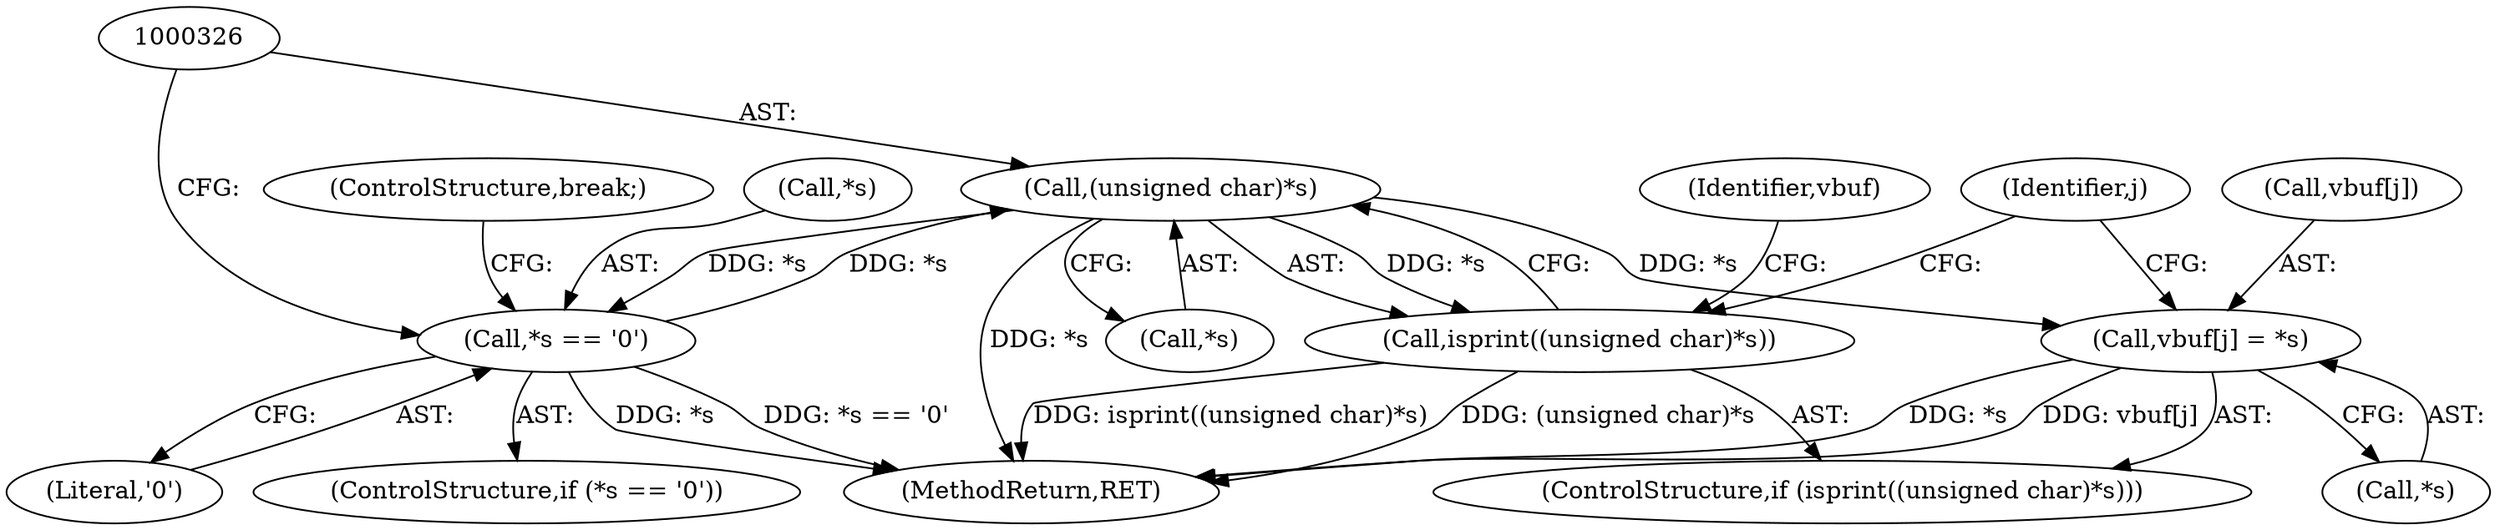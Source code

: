 digraph "0_file_6d209c1c489457397a5763bca4b28e43aac90391_0@pointer" {
"1000325" [label="(Call,(unsigned char)*s)"];
"1000318" [label="(Call,*s == '\0')"];
"1000325" [label="(Call,(unsigned char)*s)"];
"1000324" [label="(Call,isprint((unsigned char)*s))"];
"1000329" [label="(Call,vbuf[j] = *s)"];
"1000331" [label="(Identifier,vbuf)"];
"1000318" [label="(Call,*s == '\0')"];
"1000325" [label="(Call,(unsigned char)*s)"];
"1000501" [label="(MethodReturn,RET)"];
"1000327" [label="(Call,*s)"];
"1000322" [label="(ControlStructure,break;)"];
"1000333" [label="(Call,*s)"];
"1000329" [label="(Call,vbuf[j] = *s)"];
"1000319" [label="(Call,*s)"];
"1000312" [label="(Identifier,j)"];
"1000324" [label="(Call,isprint((unsigned char)*s))"];
"1000323" [label="(ControlStructure,if (isprint((unsigned char)*s)))"];
"1000321" [label="(Literal,'\0')"];
"1000330" [label="(Call,vbuf[j])"];
"1000317" [label="(ControlStructure,if (*s == '\0'))"];
"1000325" -> "1000324"  [label="AST: "];
"1000325" -> "1000327"  [label="CFG: "];
"1000326" -> "1000325"  [label="AST: "];
"1000327" -> "1000325"  [label="AST: "];
"1000324" -> "1000325"  [label="CFG: "];
"1000325" -> "1000501"  [label="DDG: *s"];
"1000325" -> "1000318"  [label="DDG: *s"];
"1000325" -> "1000324"  [label="DDG: *s"];
"1000318" -> "1000325"  [label="DDG: *s"];
"1000325" -> "1000329"  [label="DDG: *s"];
"1000318" -> "1000317"  [label="AST: "];
"1000318" -> "1000321"  [label="CFG: "];
"1000319" -> "1000318"  [label="AST: "];
"1000321" -> "1000318"  [label="AST: "];
"1000322" -> "1000318"  [label="CFG: "];
"1000326" -> "1000318"  [label="CFG: "];
"1000318" -> "1000501"  [label="DDG: *s == '\0'"];
"1000318" -> "1000501"  [label="DDG: *s"];
"1000324" -> "1000323"  [label="AST: "];
"1000331" -> "1000324"  [label="CFG: "];
"1000312" -> "1000324"  [label="CFG: "];
"1000324" -> "1000501"  [label="DDG: isprint((unsigned char)*s)"];
"1000324" -> "1000501"  [label="DDG: (unsigned char)*s"];
"1000329" -> "1000323"  [label="AST: "];
"1000329" -> "1000333"  [label="CFG: "];
"1000330" -> "1000329"  [label="AST: "];
"1000333" -> "1000329"  [label="AST: "];
"1000312" -> "1000329"  [label="CFG: "];
"1000329" -> "1000501"  [label="DDG: *s"];
"1000329" -> "1000501"  [label="DDG: vbuf[j]"];
}
